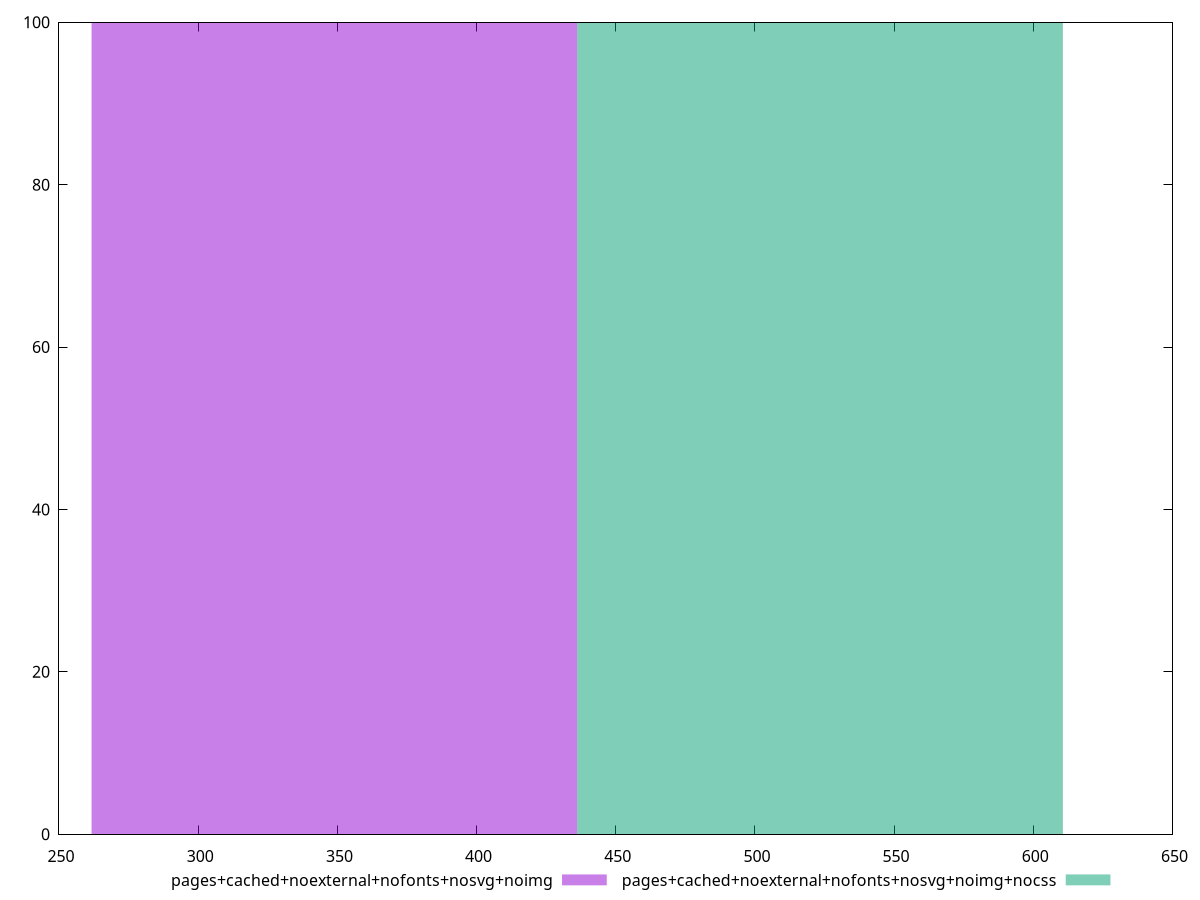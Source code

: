 reset
set terminal svg size 640, 500 enhanced background rgb 'white'
set output "reprap/uses-text-compression/comparison/histogram/11_vs_12.svg"

$pagesCachedNoexternalNofontsNosvgNoimg <<EOF
348.92868174251157 100
EOF

$pagesCachedNoexternalNofontsNosvgNoimgNocss <<EOF
523.3930226137674 100
EOF

set key outside below
set boxwidth 174.46434087125579
set yrange [0:100]
set style fill transparent solid 0.5 noborder

plot \
  $pagesCachedNoexternalNofontsNosvgNoimg title "pages+cached+noexternal+nofonts+nosvg+noimg" with boxes, \
  $pagesCachedNoexternalNofontsNosvgNoimgNocss title "pages+cached+noexternal+nofonts+nosvg+noimg+nocss" with boxes, \


reset
